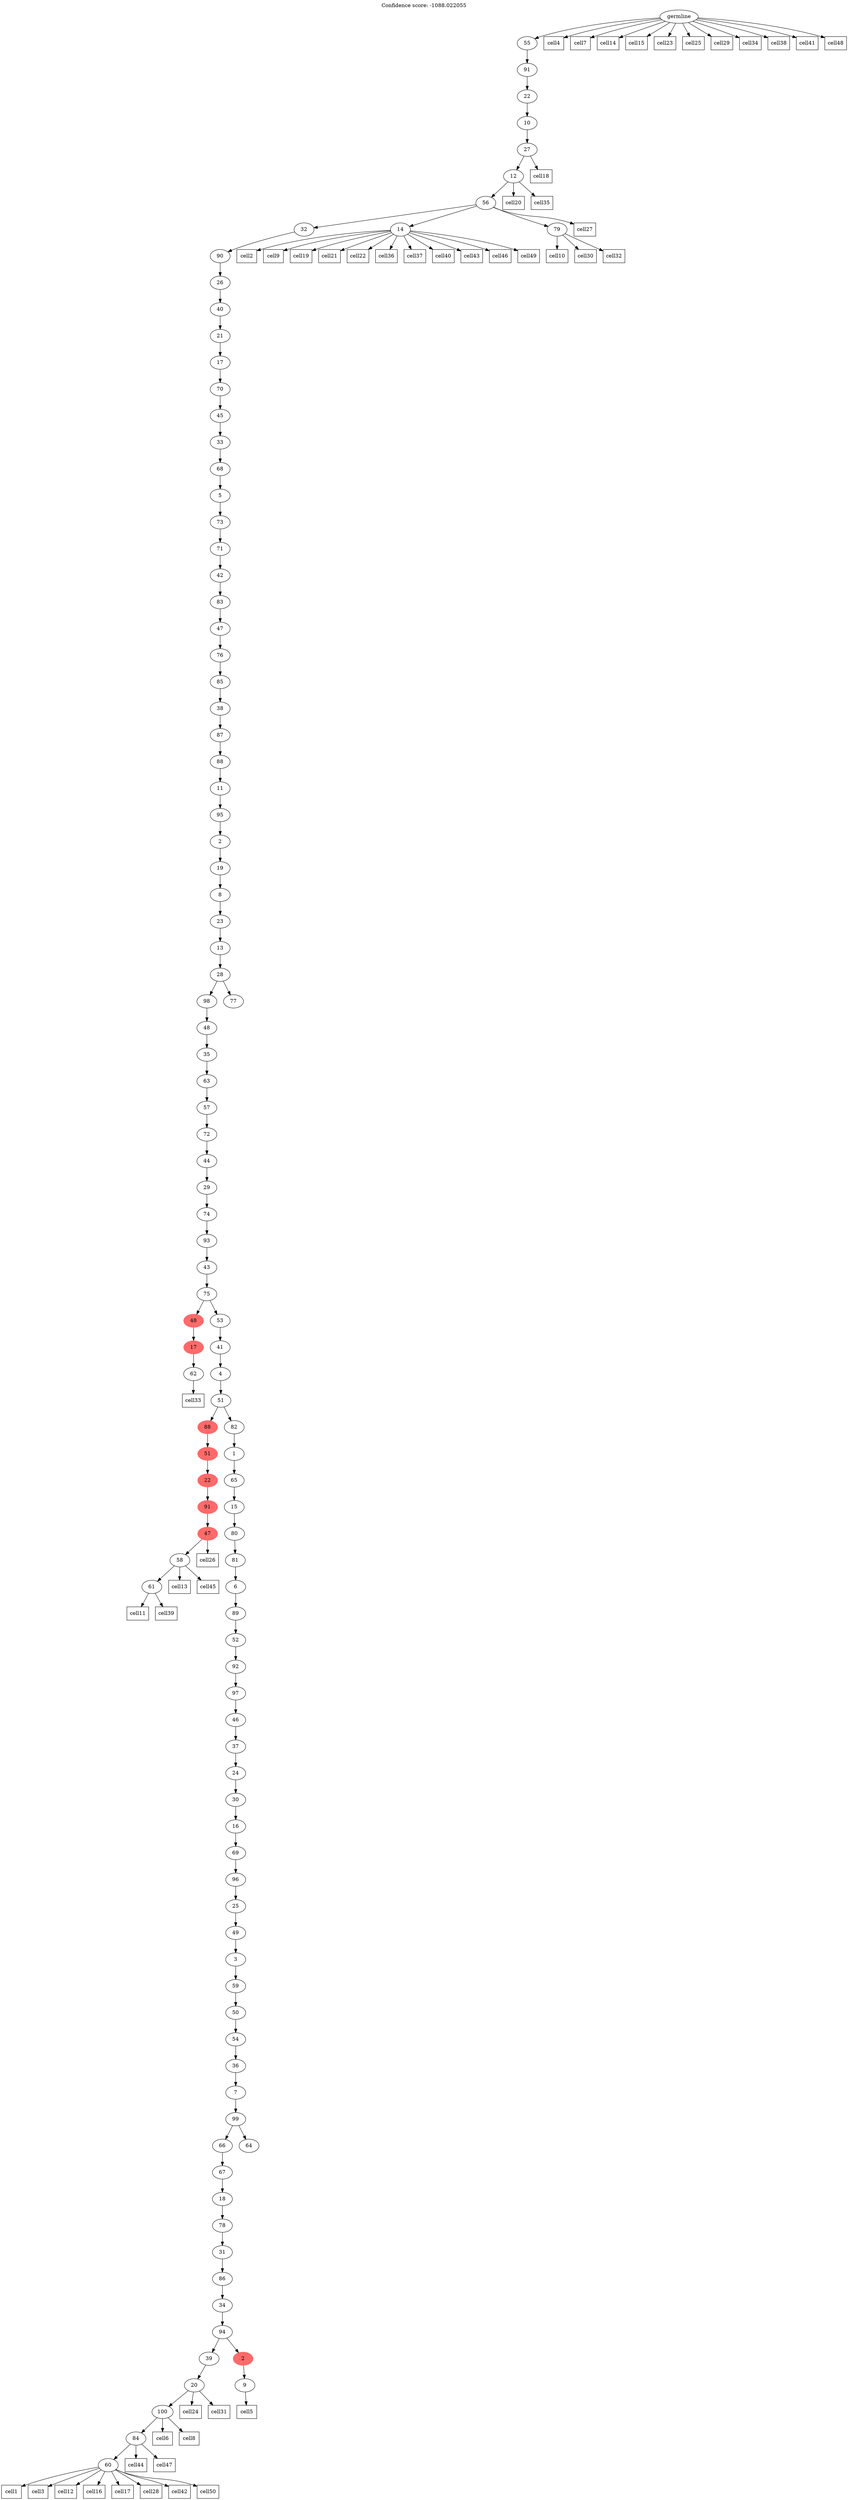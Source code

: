 digraph g {
	"104" -> "105";
	"105" [label="62"];
	"103" -> "104";
	"104" [color=indianred1, style=filled, label="17"];
	"101" -> "102";
	"102" [label="61"];
	"100" -> "101";
	"101" [label="58"];
	"99" -> "100";
	"100" [color=indianred1, style=filled, label="47"];
	"98" -> "99";
	"99" [color=indianred1, style=filled, label="91"];
	"97" -> "98";
	"98" [color=indianred1, style=filled, label="22"];
	"96" -> "97";
	"97" [color=indianred1, style=filled, label="51"];
	"93" -> "94";
	"94" [label="60"];
	"92" -> "93";
	"93" [label="84"];
	"91" -> "92";
	"92" [label="100"];
	"90" -> "91";
	"91" [label="20"];
	"88" -> "89";
	"89" [label="9"];
	"87" -> "88";
	"88" [color=indianred1, style=filled, label="2"];
	"87" -> "90";
	"90" [label="39"];
	"86" -> "87";
	"87" [label="94"];
	"85" -> "86";
	"86" [label="34"];
	"84" -> "85";
	"85" [label="86"];
	"83" -> "84";
	"84" [label="31"];
	"82" -> "83";
	"83" [label="78"];
	"81" -> "82";
	"82" [label="18"];
	"80" -> "81";
	"81" [label="67"];
	"79" -> "80";
	"80" [label="66"];
	"79" -> "95";
	"95" [label="64"];
	"78" -> "79";
	"79" [label="99"];
	"77" -> "78";
	"78" [label="7"];
	"76" -> "77";
	"77" [label="36"];
	"75" -> "76";
	"76" [label="54"];
	"74" -> "75";
	"75" [label="50"];
	"73" -> "74";
	"74" [label="59"];
	"72" -> "73";
	"73" [label="3"];
	"71" -> "72";
	"72" [label="49"];
	"70" -> "71";
	"71" [label="25"];
	"69" -> "70";
	"70" [label="96"];
	"68" -> "69";
	"69" [label="69"];
	"67" -> "68";
	"68" [label="16"];
	"66" -> "67";
	"67" [label="30"];
	"65" -> "66";
	"66" [label="24"];
	"64" -> "65";
	"65" [label="37"];
	"63" -> "64";
	"64" [label="46"];
	"62" -> "63";
	"63" [label="97"];
	"61" -> "62";
	"62" [label="92"];
	"60" -> "61";
	"61" [label="52"];
	"59" -> "60";
	"60" [label="89"];
	"58" -> "59";
	"59" [label="6"];
	"57" -> "58";
	"58" [label="81"];
	"56" -> "57";
	"57" [label="80"];
	"55" -> "56";
	"56" [label="15"];
	"54" -> "55";
	"55" [label="65"];
	"53" -> "54";
	"54" [label="1"];
	"52" -> "53";
	"53" [label="82"];
	"52" -> "96";
	"96" [color=indianred1, style=filled, label="88"];
	"51" -> "52";
	"52" [label="51"];
	"50" -> "51";
	"51" [label="4"];
	"49" -> "50";
	"50" [label="41"];
	"48" -> "49";
	"49" [label="53"];
	"48" -> "103";
	"103" [color=indianred1, style=filled, label="48"];
	"47" -> "48";
	"48" [label="75"];
	"46" -> "47";
	"47" [label="43"];
	"45" -> "46";
	"46" [label="93"];
	"44" -> "45";
	"45" [label="74"];
	"43" -> "44";
	"44" [label="29"];
	"42" -> "43";
	"43" [label="44"];
	"41" -> "42";
	"42" [label="72"];
	"40" -> "41";
	"41" [label="57"];
	"39" -> "40";
	"40" [label="63"];
	"38" -> "39";
	"39" [label="35"];
	"37" -> "38";
	"38" [label="48"];
	"36" -> "37";
	"37" [label="98"];
	"36" -> "106";
	"106" [label="77"];
	"35" -> "36";
	"36" [label="28"];
	"34" -> "35";
	"35" [label="13"];
	"33" -> "34";
	"34" [label="23"];
	"32" -> "33";
	"33" [label="8"];
	"31" -> "32";
	"32" [label="19"];
	"30" -> "31";
	"31" [label="2"];
	"29" -> "30";
	"30" [label="95"];
	"28" -> "29";
	"29" [label="11"];
	"27" -> "28";
	"28" [label="88"];
	"26" -> "27";
	"27" [label="87"];
	"25" -> "26";
	"26" [label="38"];
	"24" -> "25";
	"25" [label="85"];
	"23" -> "24";
	"24" [label="76"];
	"22" -> "23";
	"23" [label="47"];
	"21" -> "22";
	"22" [label="83"];
	"20" -> "21";
	"21" [label="42"];
	"19" -> "20";
	"20" [label="71"];
	"18" -> "19";
	"19" [label="73"];
	"17" -> "18";
	"18" [label="5"];
	"16" -> "17";
	"17" [label="68"];
	"15" -> "16";
	"16" [label="33"];
	"14" -> "15";
	"15" [label="45"];
	"13" -> "14";
	"14" [label="70"];
	"12" -> "13";
	"13" [label="17"];
	"11" -> "12";
	"12" [label="21"];
	"10" -> "11";
	"11" [label="40"];
	"9" -> "10";
	"10" [label="26"];
	"8" -> "9";
	"9" [label="90"];
	"7" -> "8";
	"8" [label="32"];
	"7" -> "107";
	"107" [label="14"];
	"7" -> "108";
	"108" [label="79"];
	"6" -> "7";
	"7" [label="56"];
	"5" -> "6";
	"6" [label="12"];
	"4" -> "5";
	"5" [label="27"];
	"3" -> "4";
	"4" [label="10"];
	"2" -> "3";
	"3" [label="22"];
	"1" -> "2";
	"2" [label="91"];
	"0" -> "1";
	"1" [label="55"];
	"0" [label="germline"];
	"94" -> "cell1";
	"cell1" [shape=box];
	"107" -> "cell2";
	"cell2" [shape=box];
	"94" -> "cell3";
	"cell3" [shape=box];
	"0" -> "cell4";
	"cell4" [shape=box];
	"89" -> "cell5";
	"cell5" [shape=box];
	"92" -> "cell6";
	"cell6" [shape=box];
	"0" -> "cell7";
	"cell7" [shape=box];
	"92" -> "cell8";
	"cell8" [shape=box];
	"107" -> "cell9";
	"cell9" [shape=box];
	"108" -> "cell10";
	"cell10" [shape=box];
	"102" -> "cell11";
	"cell11" [shape=box];
	"94" -> "cell12";
	"cell12" [shape=box];
	"101" -> "cell13";
	"cell13" [shape=box];
	"0" -> "cell14";
	"cell14" [shape=box];
	"0" -> "cell15";
	"cell15" [shape=box];
	"94" -> "cell16";
	"cell16" [shape=box];
	"94" -> "cell17";
	"cell17" [shape=box];
	"5" -> "cell18";
	"cell18" [shape=box];
	"107" -> "cell19";
	"cell19" [shape=box];
	"6" -> "cell20";
	"cell20" [shape=box];
	"107" -> "cell21";
	"cell21" [shape=box];
	"107" -> "cell22";
	"cell22" [shape=box];
	"0" -> "cell23";
	"cell23" [shape=box];
	"91" -> "cell24";
	"cell24" [shape=box];
	"0" -> "cell25";
	"cell25" [shape=box];
	"100" -> "cell26";
	"cell26" [shape=box];
	"7" -> "cell27";
	"cell27" [shape=box];
	"94" -> "cell28";
	"cell28" [shape=box];
	"0" -> "cell29";
	"cell29" [shape=box];
	"108" -> "cell30";
	"cell30" [shape=box];
	"91" -> "cell31";
	"cell31" [shape=box];
	"108" -> "cell32";
	"cell32" [shape=box];
	"105" -> "cell33";
	"cell33" [shape=box];
	"0" -> "cell34";
	"cell34" [shape=box];
	"6" -> "cell35";
	"cell35" [shape=box];
	"107" -> "cell36";
	"cell36" [shape=box];
	"107" -> "cell37";
	"cell37" [shape=box];
	"0" -> "cell38";
	"cell38" [shape=box];
	"102" -> "cell39";
	"cell39" [shape=box];
	"107" -> "cell40";
	"cell40" [shape=box];
	"0" -> "cell41";
	"cell41" [shape=box];
	"94" -> "cell42";
	"cell42" [shape=box];
	"107" -> "cell43";
	"cell43" [shape=box];
	"93" -> "cell44";
	"cell44" [shape=box];
	"101" -> "cell45";
	"cell45" [shape=box];
	"107" -> "cell46";
	"cell46" [shape=box];
	"93" -> "cell47";
	"cell47" [shape=box];
	"0" -> "cell48";
	"cell48" [shape=box];
	"107" -> "cell49";
	"cell49" [shape=box];
	"94" -> "cell50";
	"cell50" [shape=box];
	labelloc="t";
	label="Confidence score: -1088.022055";
}
